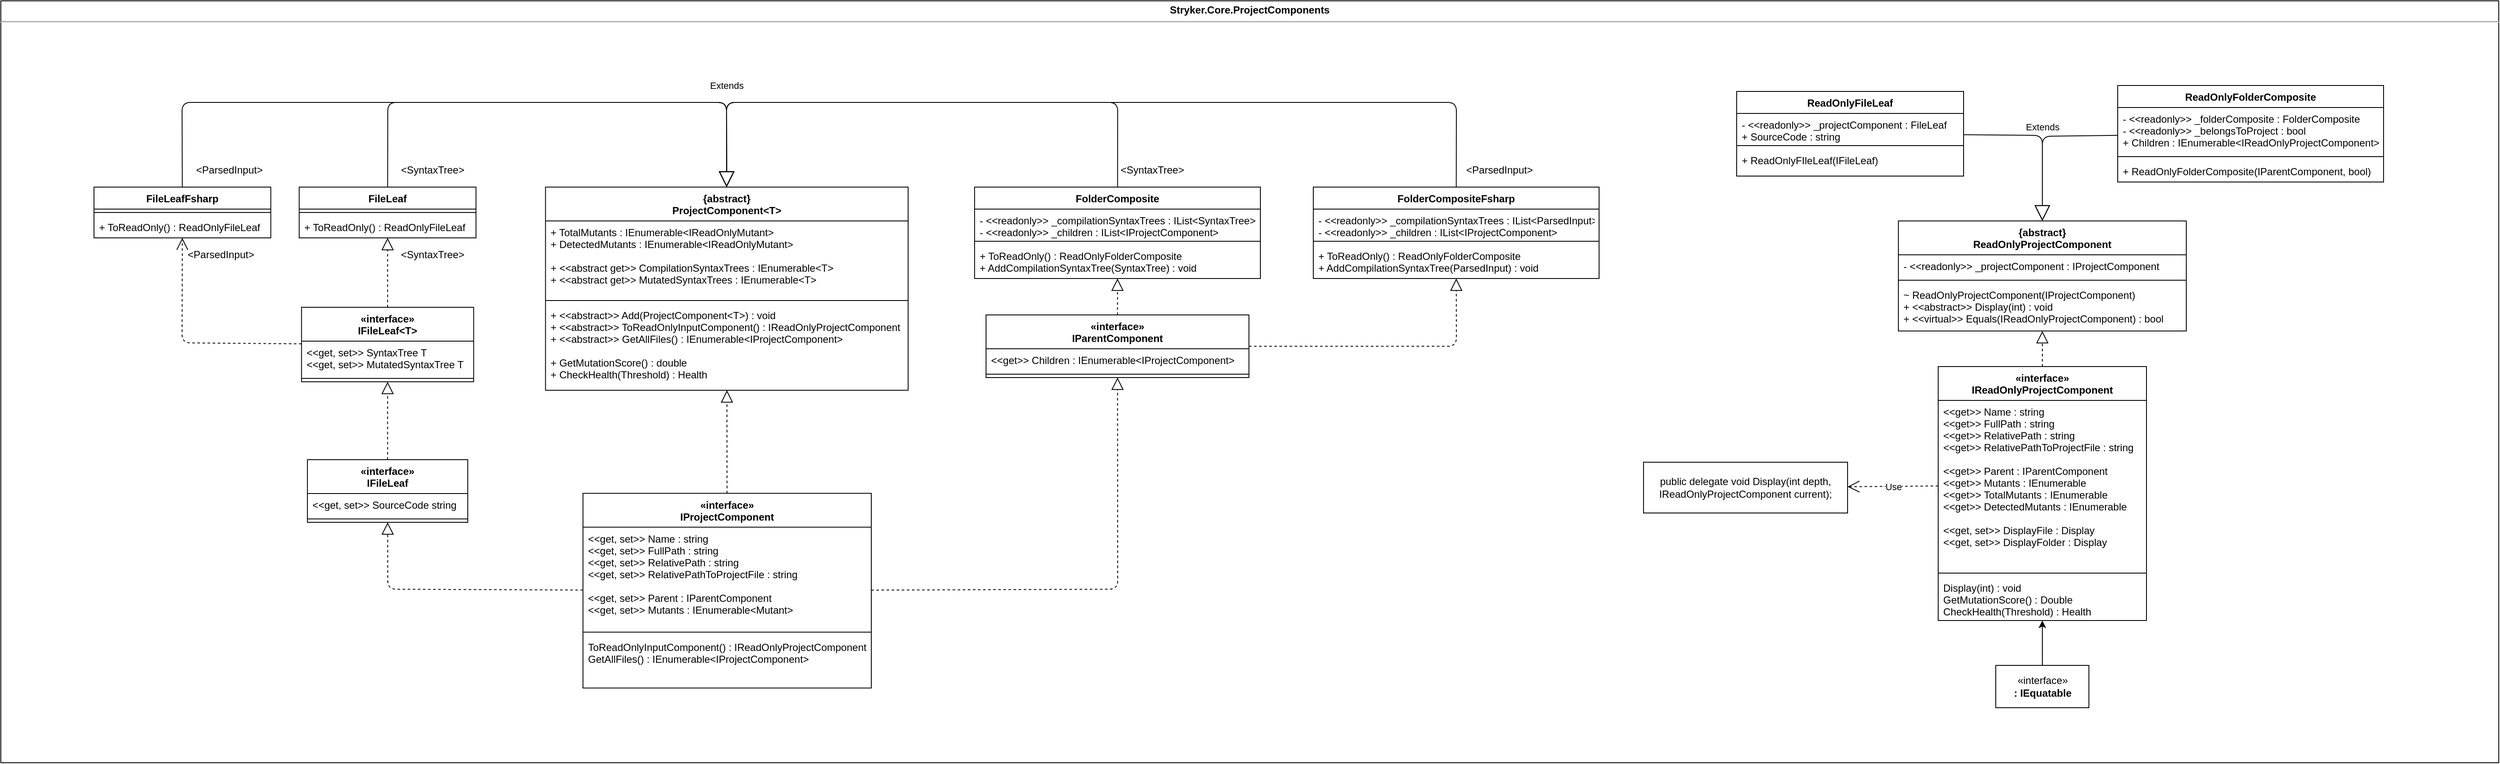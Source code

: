 <mxfile version="13.8.8" type="google"><diagram id="C5RBs43oDa-KdzZeNtuy" name="Page-1"><mxGraphModel dx="3662" dy="1123" grid="1" gridSize="10" guides="1" tooltips="1" connect="1" arrows="1" fold="1" page="0" pageScale="1" pageWidth="827" pageHeight="1169" background="none" math="0" shadow="0"><root><mxCell id="WIyWlLk6GJQsqaUBKTNV-0"/><mxCell id="WIyWlLk6GJQsqaUBKTNV-1" parent="WIyWlLk6GJQsqaUBKTNV-0"/><mxCell id="4oAVUqkM8C5FGiq5tNjT-83" value="&lt;p style=&quot;margin: 0px ; margin-top: 4px ; text-align: center&quot;&gt;&lt;b&gt;Stryker.Core.ProjectComponents&lt;/b&gt;&lt;br&gt;&lt;/p&gt;&lt;hr&gt;&lt;p style=&quot;font-size: 10px ; margin: 0px ; text-align: center&quot;&gt;&lt;br&gt;&lt;/p&gt;" style="shape=rect;align=left;html=1;overflow=fill;whiteSpace=wrap;strokeWidth=1;recursiveResize=0;" parent="WIyWlLk6GJQsqaUBKTNV-1" vertex="1"><mxGeometry x="-1250" y="50" width="2950" height="900" as="geometry"/></mxCell><mxCell id="4oAVUqkM8C5FGiq5tNjT-2" value="FileLeaf" style="swimlane;fontStyle=1;align=center;verticalAlign=top;childLayout=stackLayout;horizontal=1;startSize=26;horizontalStack=0;resizeParent=1;resizeParentMax=0;resizeLast=0;collapsible=1;marginBottom=0;" parent="WIyWlLk6GJQsqaUBKTNV-1" vertex="1"><mxGeometry x="-897.66" y="270" width="208.81" height="60" as="geometry"/></mxCell><mxCell id="4oAVUqkM8C5FGiq5tNjT-4" value="" style="line;strokeWidth=1;fillColor=none;align=left;verticalAlign=middle;spacingTop=-1;spacingLeft=3;spacingRight=3;rotatable=0;labelPosition=right;points=[];portConstraint=eastwest;" parent="4oAVUqkM8C5FGiq5tNjT-2" vertex="1"><mxGeometry y="26" width="208.81" height="8" as="geometry"/></mxCell><mxCell id="4oAVUqkM8C5FGiq5tNjT-5" value="+ ToReadOnly() : ReadOnlyFileLeaf " style="text;strokeColor=none;fillColor=none;align=left;verticalAlign=top;spacingLeft=4;spacingRight=4;overflow=hidden;rotatable=0;points=[[0,0.5],[1,0.5]];portConstraint=eastwest;" parent="4oAVUqkM8C5FGiq5tNjT-2" vertex="1"><mxGeometry y="34" width="208.81" height="26" as="geometry"/></mxCell><mxCell id="4oAVUqkM8C5FGiq5tNjT-10" value="FolderComposite" style="swimlane;fontStyle=1;align=center;verticalAlign=top;childLayout=stackLayout;horizontal=1;startSize=26;horizontalStack=0;resizeParent=1;resizeParentMax=0;resizeLast=0;collapsible=1;marginBottom=0;" parent="WIyWlLk6GJQsqaUBKTNV-1" vertex="1"><mxGeometry x="-100" y="270" width="337.5" height="108" as="geometry"/></mxCell><mxCell id="4oAVUqkM8C5FGiq5tNjT-11" value="- &lt;&lt;readonly&gt;&gt; _compilationSyntaxTrees : IList&lt;SyntaxTree&gt; &#xA;- &lt;&lt;readonly&gt;&gt; _children : IList&lt;IProjectComponent&gt;" style="text;strokeColor=none;fillColor=none;align=left;verticalAlign=top;spacingLeft=4;spacingRight=4;overflow=hidden;rotatable=0;points=[[0,0.5],[1,0.5]];portConstraint=eastwest;" parent="4oAVUqkM8C5FGiq5tNjT-10" vertex="1"><mxGeometry y="26" width="337.5" height="34" as="geometry"/></mxCell><mxCell id="4oAVUqkM8C5FGiq5tNjT-12" value="" style="line;strokeWidth=1;fillColor=none;align=left;verticalAlign=middle;spacingTop=-1;spacingLeft=3;spacingRight=3;rotatable=0;labelPosition=right;points=[];portConstraint=eastwest;" parent="4oAVUqkM8C5FGiq5tNjT-10" vertex="1"><mxGeometry y="60" width="337.5" height="8" as="geometry"/></mxCell><mxCell id="4oAVUqkM8C5FGiq5tNjT-13" value="+ ToReadOnly() : ReadOnlyFolderComposite&#xA;+ AddCompilationSyntaxTree(SyntaxTree) : void " style="text;strokeColor=none;fillColor=none;align=left;verticalAlign=top;spacingLeft=4;spacingRight=4;overflow=hidden;rotatable=0;points=[[0,0.5],[1,0.5]];portConstraint=eastwest;" parent="4oAVUqkM8C5FGiq5tNjT-10" vertex="1"><mxGeometry y="68" width="337.5" height="40" as="geometry"/></mxCell><mxCell id="4oAVUqkM8C5FGiq5tNjT-22" value="«interface»&#xA;IFileLeaf&lt;T&gt;" style="swimlane;fontStyle=1;align=center;verticalAlign=top;childLayout=stackLayout;horizontal=1;startSize=40;horizontalStack=0;resizeParent=1;resizeParentMax=0;resizeLast=0;collapsible=1;marginBottom=0;" parent="WIyWlLk6GJQsqaUBKTNV-1" vertex="1"><mxGeometry x="-894.88" y="412" width="203.25" height="88" as="geometry"/></mxCell><mxCell id="4oAVUqkM8C5FGiq5tNjT-23" value="&lt;&lt;get, set&gt;&gt; SyntaxTree T&#xA;&lt;&lt;get, set&gt;&gt; MutatedSyntaxTree T" style="text;strokeColor=none;fillColor=none;align=left;verticalAlign=top;spacingLeft=4;spacingRight=4;overflow=hidden;rotatable=0;points=[[0,0.5],[1,0.5]];portConstraint=eastwest;" parent="4oAVUqkM8C5FGiq5tNjT-22" vertex="1"><mxGeometry y="40" width="203.25" height="40" as="geometry"/></mxCell><mxCell id="4oAVUqkM8C5FGiq5tNjT-24" value="" style="line;strokeWidth=1;fillColor=none;align=left;verticalAlign=middle;spacingTop=-1;spacingLeft=3;spacingRight=3;rotatable=0;labelPosition=right;points=[];portConstraint=eastwest;" parent="4oAVUqkM8C5FGiq5tNjT-22" vertex="1"><mxGeometry y="80" width="203.25" height="8" as="geometry"/></mxCell><mxCell id="4oAVUqkM8C5FGiq5tNjT-27" value="«interface»&#xA;IParentComponent" style="swimlane;fontStyle=1;align=center;verticalAlign=top;childLayout=stackLayout;horizontal=1;startSize=40;horizontalStack=0;resizeParent=1;resizeParentMax=0;resizeLast=0;collapsible=1;marginBottom=0;" parent="WIyWlLk6GJQsqaUBKTNV-1" vertex="1"><mxGeometry x="-86.5" y="421" width="310.5" height="74" as="geometry"/></mxCell><mxCell id="4oAVUqkM8C5FGiq5tNjT-28" value="&lt;&lt;get&gt;&gt; Children : IEnumerable&lt;IProjectComponent&gt;" style="text;strokeColor=none;fillColor=none;align=left;verticalAlign=top;spacingLeft=4;spacingRight=4;overflow=hidden;rotatable=0;points=[[0,0.5],[1,0.5]];portConstraint=eastwest;" parent="4oAVUqkM8C5FGiq5tNjT-27" vertex="1"><mxGeometry y="40" width="310.5" height="26" as="geometry"/></mxCell><mxCell id="4oAVUqkM8C5FGiq5tNjT-29" value="" style="line;strokeWidth=1;fillColor=none;align=left;verticalAlign=middle;spacingTop=-1;spacingLeft=3;spacingRight=3;rotatable=0;labelPosition=right;points=[];portConstraint=eastwest;" parent="4oAVUqkM8C5FGiq5tNjT-27" vertex="1"><mxGeometry y="66" width="310.5" height="8" as="geometry"/></mxCell><mxCell id="4oAVUqkM8C5FGiq5tNjT-31" value="{abstract}&#xA;ProjectComponent&lt;T&gt;" style="swimlane;fontStyle=1;align=center;verticalAlign=top;childLayout=stackLayout;horizontal=1;startSize=40;horizontalStack=0;resizeParent=1;resizeParentMax=0;resizeLast=0;collapsible=1;marginBottom=0;" parent="WIyWlLk6GJQsqaUBKTNV-1" vertex="1"><mxGeometry x="-606.75" y="270" width="428.25" height="240" as="geometry"/></mxCell><mxCell id="4oAVUqkM8C5FGiq5tNjT-32" value="+ TotalMutants : IEnumerable&lt;IReadOnlyMutant&gt; &#xA;+ DetectedMutants : IEnumerable&lt;IReadOnlyMutant&gt;&#xA;&#xA;+ &lt;&lt;abstract get&gt;&gt; CompilationSyntaxTrees : IEnumerable&lt;T&gt; &#xA;+ &lt;&lt;abstract get&gt;&gt; MutatedSyntaxTrees : IEnumerable&lt;T&gt; " style="text;strokeColor=none;fillColor=none;align=left;verticalAlign=top;spacingLeft=4;spacingRight=4;overflow=hidden;rotatable=0;points=[[0,0.5],[1,0.5]];portConstraint=eastwest;" parent="4oAVUqkM8C5FGiq5tNjT-31" vertex="1"><mxGeometry y="40" width="428.25" height="90" as="geometry"/></mxCell><mxCell id="4oAVUqkM8C5FGiq5tNjT-33" value="" style="line;strokeWidth=1;fillColor=none;align=left;verticalAlign=middle;spacingTop=-1;spacingLeft=3;spacingRight=3;rotatable=0;labelPosition=right;points=[];portConstraint=eastwest;" parent="4oAVUqkM8C5FGiq5tNjT-31" vertex="1"><mxGeometry y="130" width="428.25" height="8" as="geometry"/></mxCell><mxCell id="4oAVUqkM8C5FGiq5tNjT-34" value="+ &lt;&lt;abstract&gt;&gt; Add(ProjectComponent&lt;T&gt;) : void &#xA;+ &lt;&lt;abstract&gt;&gt; ToReadOnlyInputComponent() : IReadOnlyProjectComponent &#xA;+ &lt;&lt;abstract&gt;&gt; GetAllFiles() : IEnumerable&lt;IProjectComponent&gt;&#xA;&#xA;+ GetMutationScore() : double &#xA;+ CheckHealth(Threshold) : Health " style="text;strokeColor=none;fillColor=none;align=left;verticalAlign=top;spacingLeft=4;spacingRight=4;overflow=hidden;rotatable=0;points=[[0,0.5],[1,0.5]];portConstraint=eastwest;" parent="4oAVUqkM8C5FGiq5tNjT-31" vertex="1"><mxGeometry y="138" width="428.25" height="102" as="geometry"/></mxCell><mxCell id="4oAVUqkM8C5FGiq5tNjT-35" value="«interface»&#xA;IProjectComponent" style="swimlane;fontStyle=1;align=center;verticalAlign=top;childLayout=stackLayout;horizontal=1;startSize=40;horizontalStack=0;resizeParent=1;resizeParentMax=0;resizeLast=0;collapsible=1;marginBottom=0;" parent="WIyWlLk6GJQsqaUBKTNV-1" vertex="1"><mxGeometry x="-562.5" y="631.75" width="340.5" height="230" as="geometry"/></mxCell><mxCell id="4oAVUqkM8C5FGiq5tNjT-36" value="&lt;&lt;get, set&gt;&gt; Name : string&#xA;&lt;&lt;get, set&gt;&gt; FullPath : string&#xA;&lt;&lt;get, set&gt;&gt; RelativePath : string&#xA;&lt;&lt;get, set&gt;&gt; RelativePathToProjectFile : string&#xA;&#xA;&lt;&lt;get, set&gt;&gt; Parent : IParentComponent&#xA;&lt;&lt;get, set&gt;&gt; Mutants : IEnumerable&lt;Mutant&gt;&#xA;" style="text;strokeColor=none;fillColor=none;align=left;verticalAlign=top;spacingLeft=4;spacingRight=4;overflow=hidden;rotatable=0;points=[[0,0.5],[1,0.5]];portConstraint=eastwest;" parent="4oAVUqkM8C5FGiq5tNjT-35" vertex="1"><mxGeometry y="40" width="340.5" height="120" as="geometry"/></mxCell><mxCell id="4oAVUqkM8C5FGiq5tNjT-37" value="" style="line;strokeWidth=1;fillColor=none;align=left;verticalAlign=middle;spacingTop=-1;spacingLeft=3;spacingRight=3;rotatable=0;labelPosition=right;points=[];portConstraint=eastwest;" parent="4oAVUqkM8C5FGiq5tNjT-35" vertex="1"><mxGeometry y="160" width="340.5" height="8" as="geometry"/></mxCell><mxCell id="4oAVUqkM8C5FGiq5tNjT-38" value="ToReadOnlyInputComponent() : IReadOnlyProjectComponent &#xA;GetAllFiles() : IEnumerable&lt;IProjectComponent&gt; " style="text;strokeColor=none;fillColor=none;align=left;verticalAlign=top;spacingLeft=4;spacingRight=4;overflow=hidden;rotatable=0;points=[[0,0.5],[1,0.5]];portConstraint=eastwest;" parent="4oAVUqkM8C5FGiq5tNjT-35" vertex="1"><mxGeometry y="168" width="340.5" height="62" as="geometry"/></mxCell><mxCell id="4oAVUqkM8C5FGiq5tNjT-40" value="«interface»&#xA;IReadOnlyProjectComponent" style="swimlane;fontStyle=1;align=center;verticalAlign=top;childLayout=stackLayout;horizontal=1;startSize=40;horizontalStack=0;resizeParent=1;resizeParentMax=0;resizeLast=0;collapsible=1;marginBottom=0;" parent="WIyWlLk6GJQsqaUBKTNV-1" vertex="1"><mxGeometry x="1038" y="482" width="246" height="300" as="geometry"/></mxCell><mxCell id="4oAVUqkM8C5FGiq5tNjT-41" value="&lt;&lt;get&gt;&gt; Name : string&#xA;&lt;&lt;get&gt;&gt; FullPath : string&#xA;&lt;&lt;get&gt;&gt; RelativePath : string&#xA;&lt;&lt;get&gt;&gt; RelativePathToProjectFile : string&#xA;&#xA;&lt;&lt;get&gt;&gt; Parent : IParentComponent &#xA;&lt;&lt;get&gt;&gt; Mutants : IEnumerable &#xA;&lt;&lt;get&gt;&gt; TotalMutants : IEnumerable &#xA;&lt;&lt;get&gt;&gt; DetectedMutants : IEnumerable&#xA;&#xA;&lt;&lt;get, set&gt;&gt; DisplayFile : Display &#xA;&lt;&lt;get, set&gt;&gt; DisplayFolder : Display " style="text;strokeColor=none;fillColor=none;align=left;verticalAlign=top;spacingLeft=4;spacingRight=4;overflow=hidden;rotatable=0;points=[[0,0.5],[1,0.5]];portConstraint=eastwest;" parent="4oAVUqkM8C5FGiq5tNjT-40" vertex="1"><mxGeometry y="40" width="246" height="200" as="geometry"/></mxCell><mxCell id="4oAVUqkM8C5FGiq5tNjT-42" value="" style="line;strokeWidth=1;fillColor=none;align=left;verticalAlign=middle;spacingTop=-1;spacingLeft=3;spacingRight=3;rotatable=0;labelPosition=right;points=[];portConstraint=eastwest;" parent="4oAVUqkM8C5FGiq5tNjT-40" vertex="1"><mxGeometry y="240" width="246" height="8" as="geometry"/></mxCell><mxCell id="4oAVUqkM8C5FGiq5tNjT-43" value="Display(int) : void&#xA;GetMutationScore() : Double&#xA;CheckHealth(Threshold) : Health" style="text;strokeColor=none;fillColor=none;align=left;verticalAlign=top;spacingLeft=4;spacingRight=4;overflow=hidden;rotatable=0;points=[[0,0.5],[1,0.5]];portConstraint=eastwest;" parent="4oAVUqkM8C5FGiq5tNjT-40" vertex="1"><mxGeometry y="248" width="246" height="52" as="geometry"/></mxCell><mxCell id="4oAVUqkM8C5FGiq5tNjT-44" value="{abstract}&#xA;ReadOnlyProjectComponent" style="swimlane;fontStyle=1;align=center;verticalAlign=top;childLayout=stackLayout;horizontal=1;startSize=40;horizontalStack=0;resizeParent=1;resizeParentMax=0;resizeLast=0;collapsible=1;marginBottom=0;" parent="WIyWlLk6GJQsqaUBKTNV-1" vertex="1"><mxGeometry x="991" y="310" width="340" height="130" as="geometry"/></mxCell><mxCell id="4oAVUqkM8C5FGiq5tNjT-45" value="- &lt;&lt;readonly&gt;&gt; _projectComponent : IProjectComponent" style="text;strokeColor=none;fillColor=none;align=left;verticalAlign=top;spacingLeft=4;spacingRight=4;overflow=hidden;rotatable=0;points=[[0,0.5],[1,0.5]];portConstraint=eastwest;" parent="4oAVUqkM8C5FGiq5tNjT-44" vertex="1"><mxGeometry y="40" width="340" height="26" as="geometry"/></mxCell><mxCell id="4oAVUqkM8C5FGiq5tNjT-46" value="" style="line;strokeWidth=1;fillColor=none;align=left;verticalAlign=middle;spacingTop=-1;spacingLeft=3;spacingRight=3;rotatable=0;labelPosition=right;points=[];portConstraint=eastwest;" parent="4oAVUqkM8C5FGiq5tNjT-44" vertex="1"><mxGeometry y="66" width="340" height="8" as="geometry"/></mxCell><mxCell id="4oAVUqkM8C5FGiq5tNjT-47" value="~ ReadOnlyProjectComponent(IProjectComponent)&#xA;+ &lt;&lt;abstract&gt;&gt; Display(int) : void&#xA;+ &lt;&lt;virtual&gt;&gt; Equals(IReadOnlyProjectComponent) : bool " style="text;strokeColor=none;fillColor=none;align=left;verticalAlign=top;spacingLeft=4;spacingRight=4;overflow=hidden;rotatable=0;points=[[0,0.5],[1,0.5]];portConstraint=eastwest;" parent="4oAVUqkM8C5FGiq5tNjT-44" vertex="1"><mxGeometry y="74" width="340" height="56" as="geometry"/></mxCell><mxCell id="4oAVUqkM8C5FGiq5tNjT-48" value="ReadOnlyFileLeaf" style="swimlane;fontStyle=1;align=center;verticalAlign=top;childLayout=stackLayout;horizontal=1;startSize=26;horizontalStack=0;resizeParent=1;resizeParentMax=0;resizeLast=0;collapsible=1;marginBottom=0;" parent="WIyWlLk6GJQsqaUBKTNV-1" vertex="1"><mxGeometry x="800" y="157" width="268" height="100" as="geometry"/></mxCell><mxCell id="4oAVUqkM8C5FGiq5tNjT-49" value="- &lt;&lt;readonly&gt;&gt; _projectComponent : FileLeaf&#xA;+ SourceCode : string" style="text;strokeColor=none;fillColor=none;align=left;verticalAlign=top;spacingLeft=4;spacingRight=4;overflow=hidden;rotatable=0;points=[[0,0.5],[1,0.5]];portConstraint=eastwest;" parent="4oAVUqkM8C5FGiq5tNjT-48" vertex="1"><mxGeometry y="26" width="268" height="34" as="geometry"/></mxCell><mxCell id="4oAVUqkM8C5FGiq5tNjT-50" value="" style="line;strokeWidth=1;fillColor=none;align=left;verticalAlign=middle;spacingTop=-1;spacingLeft=3;spacingRight=3;rotatable=0;labelPosition=right;points=[];portConstraint=eastwest;" parent="4oAVUqkM8C5FGiq5tNjT-48" vertex="1"><mxGeometry y="60" width="268" height="8" as="geometry"/></mxCell><mxCell id="4oAVUqkM8C5FGiq5tNjT-51" value="+ ReadOnlyFIleLeaf(IFileLeaf)&#xA;" style="text;strokeColor=none;fillColor=none;align=left;verticalAlign=top;spacingLeft=4;spacingRight=4;overflow=hidden;rotatable=0;points=[[0,0.5],[1,0.5]];portConstraint=eastwest;" parent="4oAVUqkM8C5FGiq5tNjT-48" vertex="1"><mxGeometry y="68" width="268" height="32" as="geometry"/></mxCell><mxCell id="4oAVUqkM8C5FGiq5tNjT-52" value="ReadOnlyFolderComposite" style="swimlane;fontStyle=1;align=center;verticalAlign=top;childLayout=stackLayout;horizontal=1;startSize=26;horizontalStack=0;resizeParent=1;resizeParentMax=0;resizeLast=0;collapsible=1;marginBottom=0;" parent="WIyWlLk6GJQsqaUBKTNV-1" vertex="1"><mxGeometry x="1250" y="150" width="314" height="114" as="geometry"/></mxCell><mxCell id="4oAVUqkM8C5FGiq5tNjT-53" value="- &lt;&lt;readonly&gt;&gt; _folderComposite : FolderComposite&#xA;- &lt;&lt;readonly&gt;&gt; _belongsToProject : bool&#xA;+ Children : IEnumerable&lt;IReadOnlyProjectComponent&gt;" style="text;strokeColor=none;fillColor=none;align=left;verticalAlign=top;spacingLeft=4;spacingRight=4;overflow=hidden;rotatable=0;points=[[0,0.5],[1,0.5]];portConstraint=eastwest;" parent="4oAVUqkM8C5FGiq5tNjT-52" vertex="1"><mxGeometry y="26" width="314" height="54" as="geometry"/></mxCell><mxCell id="4oAVUqkM8C5FGiq5tNjT-54" value="" style="line;strokeWidth=1;fillColor=none;align=left;verticalAlign=middle;spacingTop=-1;spacingLeft=3;spacingRight=3;rotatable=0;labelPosition=right;points=[];portConstraint=eastwest;" parent="4oAVUqkM8C5FGiq5tNjT-52" vertex="1"><mxGeometry y="80" width="314" height="8" as="geometry"/></mxCell><mxCell id="4oAVUqkM8C5FGiq5tNjT-55" value="+ ReadOnlyFolderComposite(IParentComponent, bool)" style="text;strokeColor=none;fillColor=none;align=left;verticalAlign=top;spacingLeft=4;spacingRight=4;overflow=hidden;rotatable=0;points=[[0,0.5],[1,0.5]];portConstraint=eastwest;" parent="4oAVUqkM8C5FGiq5tNjT-52" vertex="1"><mxGeometry y="88" width="314" height="26" as="geometry"/></mxCell><mxCell id="4oAVUqkM8C5FGiq5tNjT-57" value="Extends" style="endArrow=block;endSize=16;endFill=0;html=1;" parent="WIyWlLk6GJQsqaUBKTNV-1" source="4oAVUqkM8C5FGiq5tNjT-2" target="4oAVUqkM8C5FGiq5tNjT-31" edge="1"><mxGeometry x="0.673" y="23" width="160" relative="1" as="geometry"><mxPoint x="-793.195" y="267" as="sourcePoint"/><mxPoint x="-392.832" y="267" as="targetPoint"/><Array as="points"><mxPoint x="-793" y="170"/><mxPoint x="-393" y="170"/></Array><mxPoint x="-23" y="-22" as="offset"/></mxGeometry></mxCell><mxCell id="4oAVUqkM8C5FGiq5tNjT-58" value="" style="endArrow=block;endSize=16;endFill=0;html=1;" parent="WIyWlLk6GJQsqaUBKTNV-1" source="4oAVUqkM8C5FGiq5tNjT-10" target="4oAVUqkM8C5FGiq5tNjT-31" edge="1"><mxGeometry x="-0.024" y="10" width="160" relative="1" as="geometry"><mxPoint x="68.838" y="269" as="sourcePoint"/><mxPoint x="-392.83" y="269" as="targetPoint"/><Array as="points"><mxPoint x="69" y="170"/><mxPoint x="-393" y="170"/></Array><mxPoint as="offset"/></mxGeometry></mxCell><mxCell id="4oAVUqkM8C5FGiq5tNjT-59" value="" style="endArrow=block;dashed=1;endFill=0;endSize=12;html=1;" parent="WIyWlLk6GJQsqaUBKTNV-1" source="4oAVUqkM8C5FGiq5tNjT-27" target="4oAVUqkM8C5FGiq5tNjT-10" edge="1"><mxGeometry width="160" relative="1" as="geometry"><mxPoint x="660" y="460" as="sourcePoint"/><mxPoint x="800" y="188" as="targetPoint"/></mxGeometry></mxCell><mxCell id="4oAVUqkM8C5FGiq5tNjT-60" value="" style="endArrow=block;dashed=1;endFill=0;endSize=12;html=1;exitX=0.5;exitY=0;exitDx=0;exitDy=0;" parent="WIyWlLk6GJQsqaUBKTNV-1" source="4oAVUqkM8C5FGiq5tNjT-22" target="4oAVUqkM8C5FGiq5tNjT-2" edge="1"><mxGeometry width="160" relative="1" as="geometry"><mxPoint x="178.58" y="240" as="sourcePoint"/><mxPoint x="178.58" y="186" as="targetPoint"/></mxGeometry></mxCell><mxCell id="4oAVUqkM8C5FGiq5tNjT-61" value="" style="endArrow=block;dashed=1;endFill=0;endSize=12;html=1;" parent="WIyWlLk6GJQsqaUBKTNV-1" source="4oAVUqkM8C5FGiq5tNjT-35" target="4oAVUqkM8C5FGiq5tNjT-31" edge="1"><mxGeometry width="160" relative="1" as="geometry"><mxPoint x="230.42" y="477" as="sourcePoint"/><mxPoint x="230.0" y="423" as="targetPoint"/></mxGeometry></mxCell><mxCell id="4oAVUqkM8C5FGiq5tNjT-64" value="Extends" style="endArrow=block;endSize=16;endFill=0;html=1;" parent="WIyWlLk6GJQsqaUBKTNV-1" source="4oAVUqkM8C5FGiq5tNjT-48" target="4oAVUqkM8C5FGiq5tNjT-44" edge="1"><mxGeometry x="-0.01" y="13" width="160" relative="1" as="geometry"><mxPoint x="1068" y="207.771" as="sourcePoint"/><mxPoint x="1161" y="309.0" as="targetPoint"/><Array as="points"><mxPoint x="1161" y="209"/></Array><mxPoint x="-13" y="-13" as="offset"/></mxGeometry></mxCell><mxCell id="4oAVUqkM8C5FGiq5tNjT-66" value="" style="endArrow=block;endSize=16;endFill=0;html=1;" parent="WIyWlLk6GJQsqaUBKTNV-1" source="4oAVUqkM8C5FGiq5tNjT-52" target="4oAVUqkM8C5FGiq5tNjT-44" edge="1"><mxGeometry x="0.013" y="79" width="160" relative="1" as="geometry"><mxPoint x="1146" y="143" as="sourcePoint"/><mxPoint x="1241" y="240" as="targetPoint"/><Array as="points"><mxPoint x="1161" y="210"/></Array><mxPoint as="offset"/></mxGeometry></mxCell><mxCell id="4oAVUqkM8C5FGiq5tNjT-67" value="" style="endArrow=block;dashed=1;endFill=0;endSize=12;html=1;" parent="WIyWlLk6GJQsqaUBKTNV-1" source="4oAVUqkM8C5FGiq5tNjT-40" target="4oAVUqkM8C5FGiq5tNjT-44" edge="1"><mxGeometry width="160" relative="1" as="geometry"><mxPoint x="1240.76" y="394" as="sourcePoint"/><mxPoint x="1240.76" y="340" as="targetPoint"/></mxGeometry></mxCell><mxCell id="4oAVUqkM8C5FGiq5tNjT-73" value="" style="endArrow=block;dashed=1;endFill=0;endSize=12;html=1;" parent="WIyWlLk6GJQsqaUBKTNV-1" source="H_dlmAuN6KuZ_unPBmmF-5" target="4oAVUqkM8C5FGiq5tNjT-22" edge="1"><mxGeometry width="160" relative="1" as="geometry"><mxPoint x="-283.25" y="422" as="sourcePoint"/><mxPoint x="178.58" y="340" as="targetPoint"/></mxGeometry></mxCell><mxCell id="4oAVUqkM8C5FGiq5tNjT-78" style="edgeStyle=orthogonalEdgeStyle;orthogonalLoop=1;jettySize=auto;html=1;" parent="WIyWlLk6GJQsqaUBKTNV-1" source="4oAVUqkM8C5FGiq5tNjT-77" target="4oAVUqkM8C5FGiq5tNjT-40" edge="1"><mxGeometry relative="1" as="geometry"/></mxCell><mxCell id="4oAVUqkM8C5FGiq5tNjT-77" value="«interface»&lt;br&gt;&lt;b&gt;: IEquatable&lt;/b&gt;" style="html=1;" parent="WIyWlLk6GJQsqaUBKTNV-1" vertex="1"><mxGeometry x="1106" y="835" width="110" height="50" as="geometry"/></mxCell><mxCell id="4oAVUqkM8C5FGiq5tNjT-89" value="public delegate void Display(int depth, IReadOnlyProjectComponent current);" style="rounded=0;whiteSpace=wrap;html=1;" parent="WIyWlLk6GJQsqaUBKTNV-1" vertex="1"><mxGeometry x="690" y="595" width="241" height="60" as="geometry"/></mxCell><mxCell id="4oAVUqkM8C5FGiq5tNjT-90" value="Use" style="endArrow=open;endSize=12;dashed=1;html=1;" parent="WIyWlLk6GJQsqaUBKTNV-1" source="4oAVUqkM8C5FGiq5tNjT-41" target="4oAVUqkM8C5FGiq5tNjT-89" edge="1"><mxGeometry width="160" relative="1" as="geometry"><mxPoint x="890" y="630" as="sourcePoint"/><mxPoint x="1050" y="630" as="targetPoint"/></mxGeometry></mxCell><mxCell id="4oAVUqkM8C5FGiq5tNjT-99" value="" style="endArrow=block;dashed=1;endFill=0;endSize=12;html=1;" parent="WIyWlLk6GJQsqaUBKTNV-1" source="4oAVUqkM8C5FGiq5tNjT-35" target="4oAVUqkM8C5FGiq5tNjT-27" edge="1"><mxGeometry width="160" relative="1" as="geometry"><mxPoint x="530" y="520" as="sourcePoint"/><mxPoint x="690" y="520" as="targetPoint"/><Array as="points"><mxPoint x="69" y="745"/></Array></mxGeometry></mxCell><mxCell id="kis6I_Lutt9JL3QXyLQP-0" value="&amp;lt;SyntaxTree&amp;gt;" style="text;html=1;strokeColor=none;fillColor=none;align=center;verticalAlign=middle;whiteSpace=wrap;rounded=0;" parent="WIyWlLk6GJQsqaUBKTNV-1" vertex="1"><mxGeometry x="-760" y="240" width="40" height="20" as="geometry"/></mxCell><mxCell id="kis6I_Lutt9JL3QXyLQP-1" value="&amp;lt;SyntaxTree&amp;gt;" style="text;html=1;strokeColor=none;fillColor=none;align=center;verticalAlign=middle;whiteSpace=wrap;rounded=0;" parent="WIyWlLk6GJQsqaUBKTNV-1" vertex="1"><mxGeometry x="90" y="240" width="40" height="20" as="geometry"/></mxCell><mxCell id="kis6I_Lutt9JL3QXyLQP-2" value="&amp;lt;SyntaxTree&amp;gt;" style="text;html=1;strokeColor=none;fillColor=none;align=center;verticalAlign=middle;whiteSpace=wrap;rounded=0;" parent="WIyWlLk6GJQsqaUBKTNV-1" vertex="1"><mxGeometry x="-760" y="340" width="40" height="20" as="geometry"/></mxCell><mxCell id="H_dlmAuN6KuZ_unPBmmF-5" value="«interface»&#xA;IFileLeaf&#xA;" style="swimlane;fontStyle=1;align=center;verticalAlign=top;childLayout=stackLayout;horizontal=1;startSize=40;horizontalStack=0;resizeParent=1;resizeParentMax=0;resizeLast=0;collapsible=1;marginBottom=0;" parent="WIyWlLk6GJQsqaUBKTNV-1" vertex="1"><mxGeometry x="-887.94" y="592" width="189.37" height="74" as="geometry"/></mxCell><mxCell id="H_dlmAuN6KuZ_unPBmmF-8" value="&lt;&lt;get, set&gt;&gt; SourceCode string" style="text;strokeColor=none;fillColor=none;align=left;verticalAlign=top;spacingLeft=4;spacingRight=4;overflow=hidden;rotatable=0;points=[[0,0.5],[1,0.5]];portConstraint=eastwest;" parent="H_dlmAuN6KuZ_unPBmmF-5" vertex="1"><mxGeometry y="40" width="189.37" height="26" as="geometry"/></mxCell><mxCell id="H_dlmAuN6KuZ_unPBmmF-7" value="" style="line;strokeWidth=1;fillColor=none;align=left;verticalAlign=middle;spacingTop=-1;spacingLeft=3;spacingRight=3;rotatable=0;labelPosition=right;points=[];portConstraint=eastwest;" parent="H_dlmAuN6KuZ_unPBmmF-5" vertex="1"><mxGeometry y="66" width="189.37" height="8" as="geometry"/></mxCell><mxCell id="H_dlmAuN6KuZ_unPBmmF-10" value="" style="endArrow=block;dashed=1;endFill=0;endSize=12;html=1;" parent="WIyWlLk6GJQsqaUBKTNV-1" source="4oAVUqkM8C5FGiq5tNjT-35" target="H_dlmAuN6KuZ_unPBmmF-5" edge="1"><mxGeometry width="160" relative="1" as="geometry"><mxPoint x="391.25" y="844.846" as="sourcePoint"/><mxPoint x="663.25" y="442" as="targetPoint"/><Array as="points"><mxPoint x="-793" y="745"/></Array></mxGeometry></mxCell><mxCell id="H_dlmAuN6KuZ_unPBmmF-11" value="FileLeafFsharp&#xA;" style="swimlane;fontStyle=1;align=center;verticalAlign=top;childLayout=stackLayout;horizontal=1;startSize=26;horizontalStack=0;resizeParent=1;resizeParentMax=0;resizeLast=0;collapsible=1;marginBottom=0;" parent="WIyWlLk6GJQsqaUBKTNV-1" vertex="1"><mxGeometry x="-1140" y="270" width="208.81" height="60" as="geometry"/></mxCell><mxCell id="H_dlmAuN6KuZ_unPBmmF-12" value="" style="line;strokeWidth=1;fillColor=none;align=left;verticalAlign=middle;spacingTop=-1;spacingLeft=3;spacingRight=3;rotatable=0;labelPosition=right;points=[];portConstraint=eastwest;" parent="H_dlmAuN6KuZ_unPBmmF-11" vertex="1"><mxGeometry y="26" width="208.81" height="8" as="geometry"/></mxCell><mxCell id="H_dlmAuN6KuZ_unPBmmF-13" value="+ ToReadOnly() : ReadOnlyFileLeaf " style="text;strokeColor=none;fillColor=none;align=left;verticalAlign=top;spacingLeft=4;spacingRight=4;overflow=hidden;rotatable=0;points=[[0,0.5],[1,0.5]];portConstraint=eastwest;" parent="H_dlmAuN6KuZ_unPBmmF-11" vertex="1"><mxGeometry y="34" width="208.81" height="26" as="geometry"/></mxCell><mxCell id="H_dlmAuN6KuZ_unPBmmF-14" value="" style="endArrow=open;endSize=12;dashed=1;html=1;" parent="WIyWlLk6GJQsqaUBKTNV-1" source="4oAVUqkM8C5FGiq5tNjT-22" target="H_dlmAuN6KuZ_unPBmmF-11" edge="1"><mxGeometry x="0.911" y="-26" width="160" relative="1" as="geometry"><mxPoint x="-700" y="580" as="sourcePoint"/><mxPoint x="-540" y="580" as="targetPoint"/><Array as="points"><mxPoint x="-1036" y="454"/></Array><mxPoint as="offset"/></mxGeometry></mxCell><mxCell id="H_dlmAuN6KuZ_unPBmmF-15" value="" style="endArrow=block;endSize=16;endFill=0;html=1;" parent="WIyWlLk6GJQsqaUBKTNV-1" source="H_dlmAuN6KuZ_unPBmmF-11" target="4oAVUqkM8C5FGiq5tNjT-31" edge="1"><mxGeometry x="-0.704" y="-80" width="160" relative="1" as="geometry"><mxPoint x="-460" y="210" as="sourcePoint"/><mxPoint x="-300" y="210" as="targetPoint"/><Array as="points"><mxPoint x="-1036" y="170"/><mxPoint x="-393" y="170"/></Array><mxPoint as="offset"/></mxGeometry></mxCell><mxCell id="H_dlmAuN6KuZ_unPBmmF-16" value="&amp;lt;ParsedInput&amp;gt;" style="text;html=1;strokeColor=none;fillColor=none;align=center;verticalAlign=middle;whiteSpace=wrap;rounded=0;" parent="WIyWlLk6GJQsqaUBKTNV-1" vertex="1"><mxGeometry x="-1010" y="340" width="40" height="20" as="geometry"/></mxCell><mxCell id="H_dlmAuN6KuZ_unPBmmF-17" value="&amp;lt;ParsedInput&amp;gt;" style="text;html=1;strokeColor=none;fillColor=none;align=center;verticalAlign=middle;whiteSpace=wrap;rounded=0;" parent="WIyWlLk6GJQsqaUBKTNV-1" vertex="1"><mxGeometry x="-1000" y="240" width="40" height="20" as="geometry"/></mxCell><mxCell id="H_dlmAuN6KuZ_unPBmmF-18" value="FolderCompositeFsharp" style="swimlane;fontStyle=1;align=center;verticalAlign=top;childLayout=stackLayout;horizontal=1;startSize=26;horizontalStack=0;resizeParent=1;resizeParentMax=0;resizeLast=0;collapsible=1;marginBottom=0;" parent="WIyWlLk6GJQsqaUBKTNV-1" vertex="1"><mxGeometry x="300" y="270" width="337.5" height="108" as="geometry"/></mxCell><mxCell id="H_dlmAuN6KuZ_unPBmmF-19" value="- &lt;&lt;readonly&gt;&gt; _compilationSyntaxTrees : IList&lt;ParsedInput&gt; &#xA;- &lt;&lt;readonly&gt;&gt; _children : IList&lt;IProjectComponent&gt;" style="text;strokeColor=none;fillColor=none;align=left;verticalAlign=top;spacingLeft=4;spacingRight=4;overflow=hidden;rotatable=0;points=[[0,0.5],[1,0.5]];portConstraint=eastwest;" parent="H_dlmAuN6KuZ_unPBmmF-18" vertex="1"><mxGeometry y="26" width="337.5" height="34" as="geometry"/></mxCell><mxCell id="H_dlmAuN6KuZ_unPBmmF-20" value="" style="line;strokeWidth=1;fillColor=none;align=left;verticalAlign=middle;spacingTop=-1;spacingLeft=3;spacingRight=3;rotatable=0;labelPosition=right;points=[];portConstraint=eastwest;" parent="H_dlmAuN6KuZ_unPBmmF-18" vertex="1"><mxGeometry y="60" width="337.5" height="8" as="geometry"/></mxCell><mxCell id="H_dlmAuN6KuZ_unPBmmF-21" value="+ ToReadOnly() : ReadOnlyFolderComposite&#xA;+ AddCompilationSyntaxTree(ParsedInput) : void " style="text;strokeColor=none;fillColor=none;align=left;verticalAlign=top;spacingLeft=4;spacingRight=4;overflow=hidden;rotatable=0;points=[[0,0.5],[1,0.5]];portConstraint=eastwest;" parent="H_dlmAuN6KuZ_unPBmmF-18" vertex="1"><mxGeometry y="68" width="337.5" height="40" as="geometry"/></mxCell><mxCell id="H_dlmAuN6KuZ_unPBmmF-22" value="" style="endArrow=block;endSize=16;endFill=0;html=1;" parent="WIyWlLk6GJQsqaUBKTNV-1" source="H_dlmAuN6KuZ_unPBmmF-18" target="4oAVUqkM8C5FGiq5tNjT-31" edge="1"><mxGeometry width="160" relative="1" as="geometry"><mxPoint x="440" y="180" as="sourcePoint"/><mxPoint x="600" y="180" as="targetPoint"/><Array as="points"><mxPoint x="469" y="170"/><mxPoint x="-393" y="170"/></Array></mxGeometry></mxCell><mxCell id="H_dlmAuN6KuZ_unPBmmF-23" value="" style="endArrow=block;dashed=1;endFill=0;endSize=12;html=1;" parent="WIyWlLk6GJQsqaUBKTNV-1" source="4oAVUqkM8C5FGiq5tNjT-27" target="H_dlmAuN6KuZ_unPBmmF-18" edge="1"><mxGeometry width="160" relative="1" as="geometry"><mxPoint x="68.75" y="421" as="sourcePoint"/><mxPoint x="68.75" y="378" as="targetPoint"/><Array as="points"><mxPoint x="469" y="458"/></Array></mxGeometry></mxCell><mxCell id="H_dlmAuN6KuZ_unPBmmF-24" value="&amp;lt;ParsedInput&amp;gt;" style="text;html=1;strokeColor=none;fillColor=none;align=center;verticalAlign=middle;whiteSpace=wrap;rounded=0;" parent="WIyWlLk6GJQsqaUBKTNV-1" vertex="1"><mxGeometry x="500" y="240" width="40" height="20" as="geometry"/></mxCell></root></mxGraphModel></diagram></mxfile>